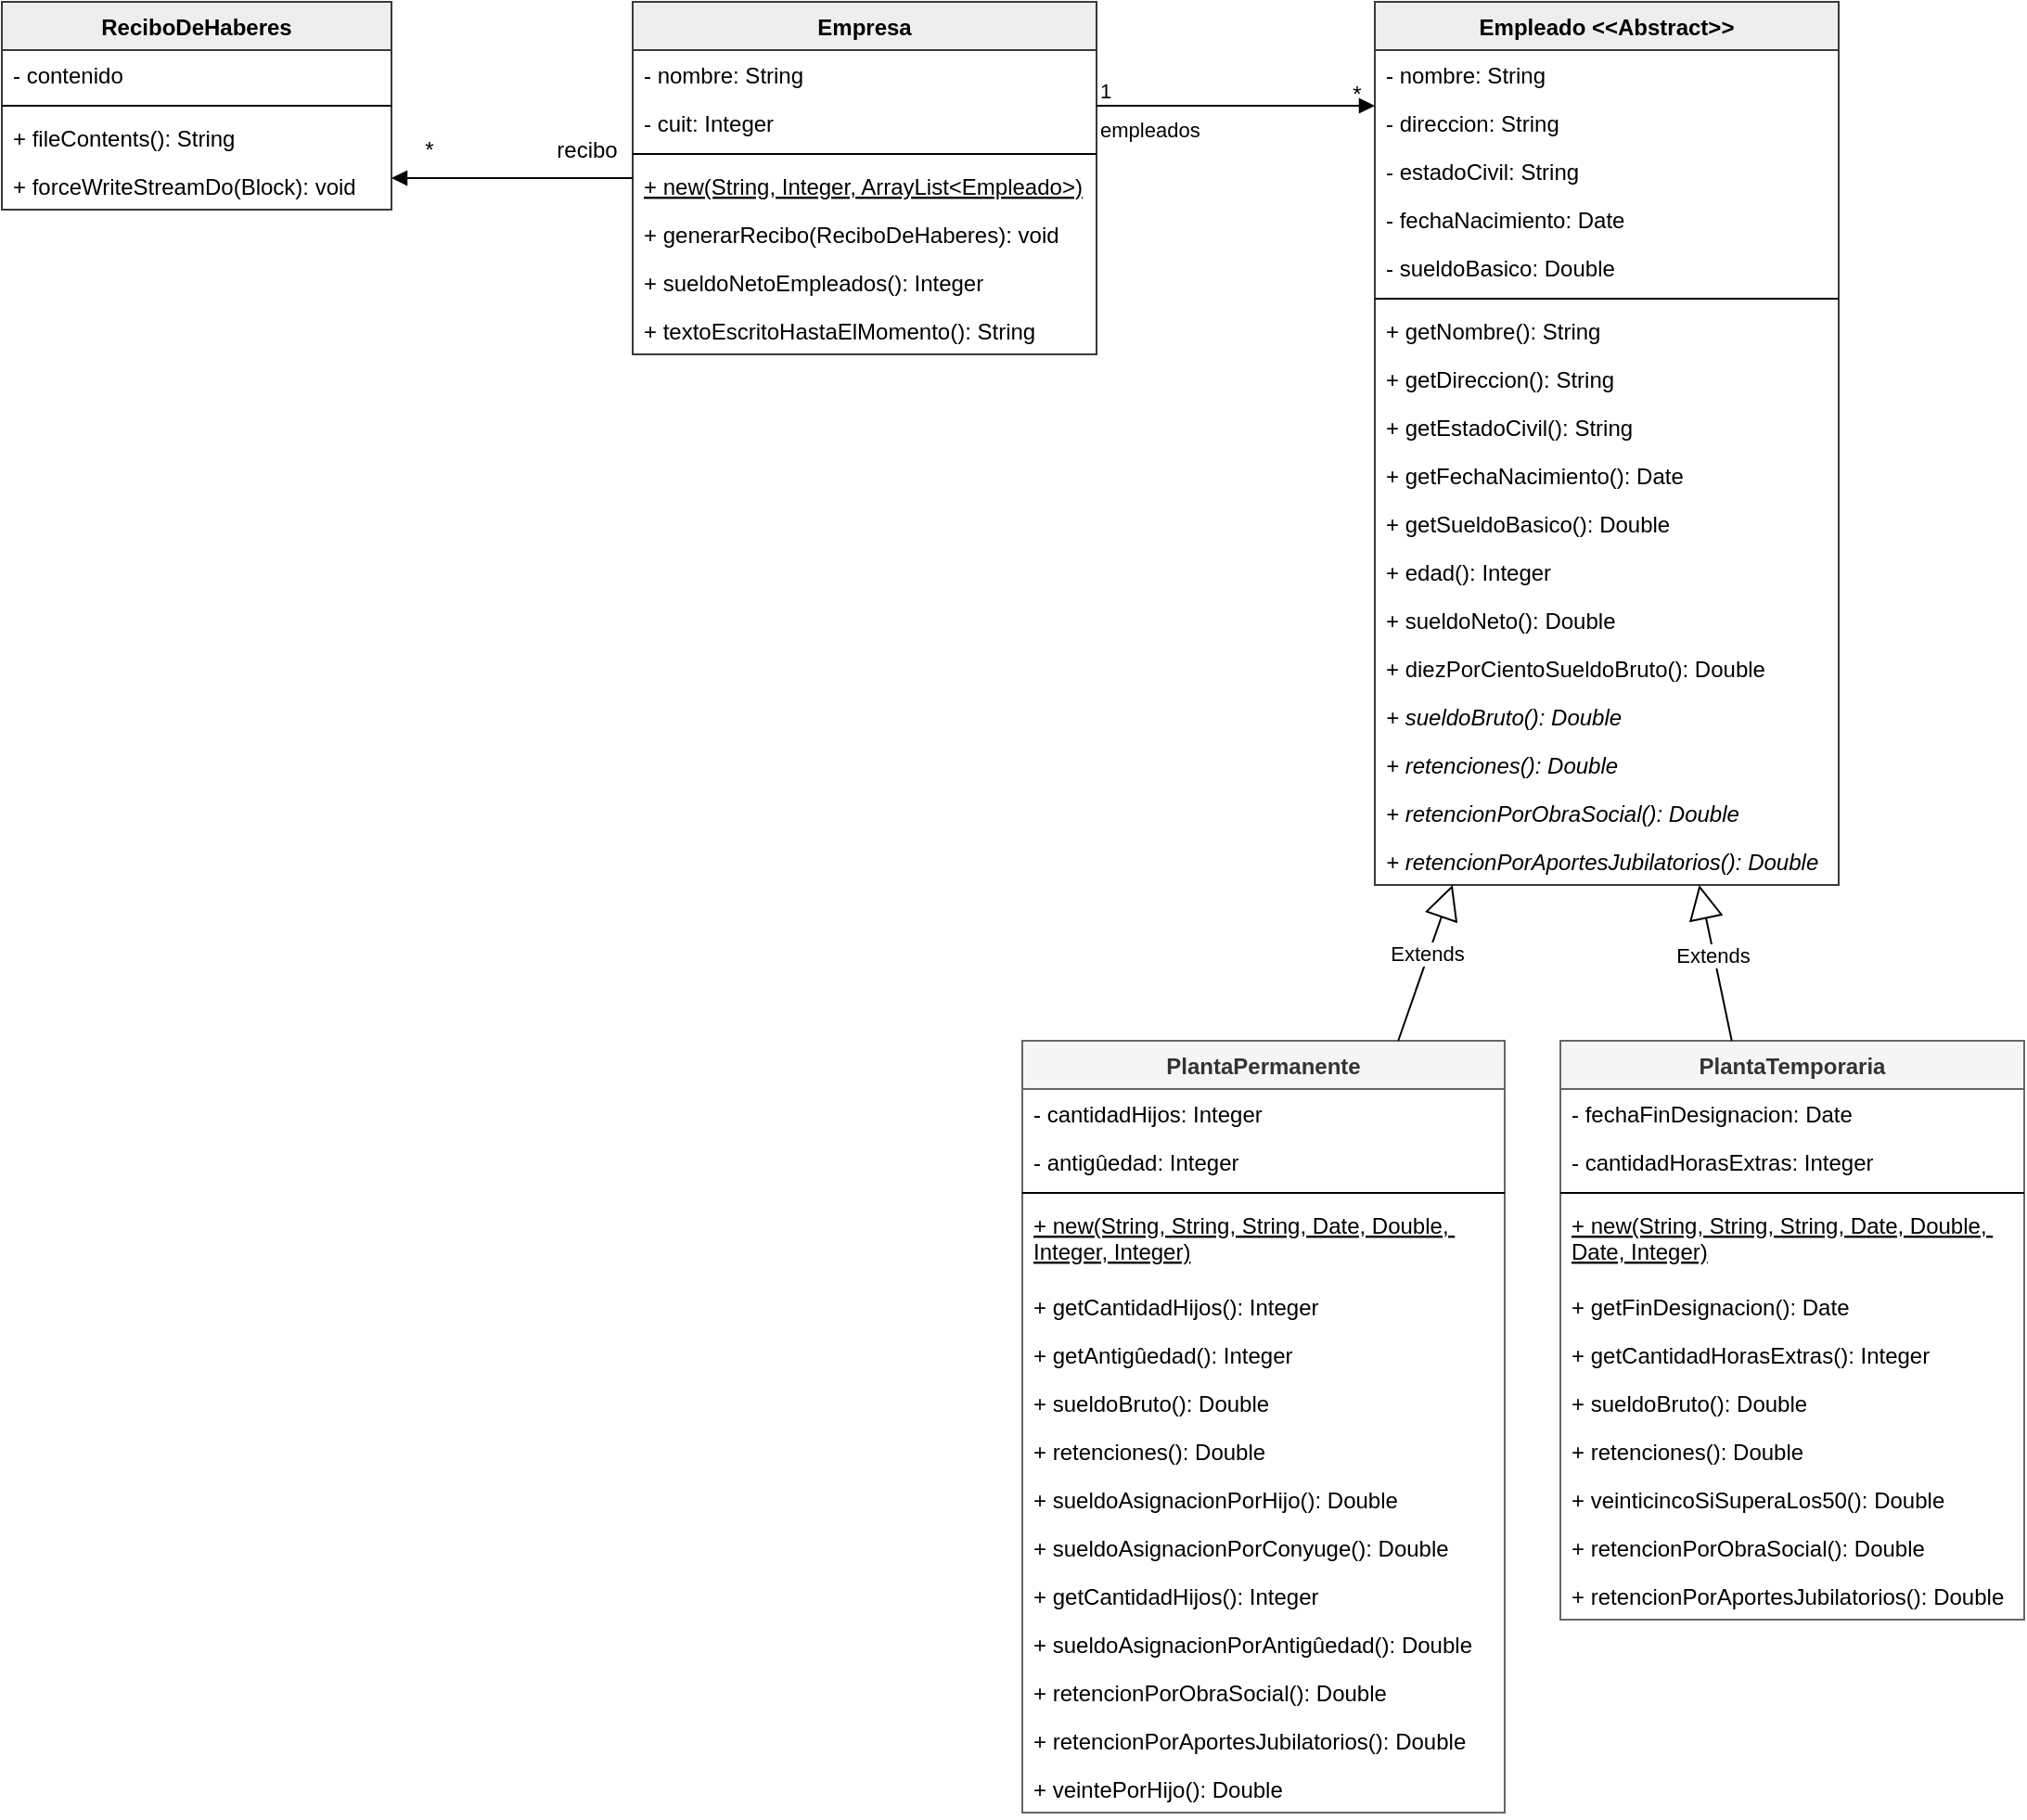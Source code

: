 <mxfile version="14.5.1" type="device"><diagram id="DKc8SUj2LQODpWiQX8D8" name="Página-1"><mxGraphModel dx="1695" dy="511" grid="1" gridSize="10" guides="1" tooltips="1" connect="1" arrows="1" fold="1" page="1" pageScale="1" pageWidth="827" pageHeight="1169" math="0" shadow="0"><root><mxCell id="0"/><mxCell id="1" parent="0"/><mxCell id="F2aKADZw8nXHu81eAL4E-1" value="Empresa" style="swimlane;fontStyle=1;align=center;verticalAlign=top;childLayout=stackLayout;horizontal=1;startSize=26;horizontalStack=0;resizeParent=1;resizeParentMax=0;resizeLast=0;collapsible=1;marginBottom=0;fillColor=#eeeeee;strokeColor=#36393d;" parent="1" vertex="1"><mxGeometry x="40" y="40" width="250" height="190" as="geometry"/></mxCell><mxCell id="F2aKADZw8nXHu81eAL4E-5" value="- nombre: String" style="text;strokeColor=none;fillColor=none;align=left;verticalAlign=top;spacingLeft=4;spacingRight=4;overflow=hidden;rotatable=0;points=[[0,0.5],[1,0.5]];portConstraint=eastwest;" parent="F2aKADZw8nXHu81eAL4E-1" vertex="1"><mxGeometry y="26" width="250" height="26" as="geometry"/></mxCell><mxCell id="F2aKADZw8nXHu81eAL4E-2" value="- cuit: Integer" style="text;strokeColor=none;fillColor=none;align=left;verticalAlign=top;spacingLeft=4;spacingRight=4;overflow=hidden;rotatable=0;points=[[0,0.5],[1,0.5]];portConstraint=eastwest;" parent="F2aKADZw8nXHu81eAL4E-1" vertex="1"><mxGeometry y="52" width="250" height="26" as="geometry"/></mxCell><mxCell id="F2aKADZw8nXHu81eAL4E-3" value="" style="line;strokeWidth=1;fillColor=none;align=left;verticalAlign=middle;spacingTop=-1;spacingLeft=3;spacingRight=3;rotatable=0;labelPosition=right;points=[];portConstraint=eastwest;" parent="F2aKADZw8nXHu81eAL4E-1" vertex="1"><mxGeometry y="78" width="250" height="8" as="geometry"/></mxCell><mxCell id="NlCjvenAN6xk1_KSfX6Q-40" value="+ new(String, Integer, ArrayList&lt;Empleado&gt;)" style="text;strokeColor=none;fillColor=none;align=left;verticalAlign=top;spacingLeft=4;spacingRight=4;overflow=hidden;rotatable=0;points=[[0,0.5],[1,0.5]];portConstraint=eastwest;fontStyle=4" parent="F2aKADZw8nXHu81eAL4E-1" vertex="1"><mxGeometry y="86" width="250" height="26" as="geometry"/></mxCell><mxCell id="NlCjvenAN6xk1_KSfX6Q-41" value="+ generarRecibo(ReciboDeHaberes): void" style="text;strokeColor=none;fillColor=none;align=left;verticalAlign=top;spacingLeft=4;spacingRight=4;overflow=hidden;rotatable=0;points=[[0,0.5],[1,0.5]];portConstraint=eastwest;" parent="F2aKADZw8nXHu81eAL4E-1" vertex="1"><mxGeometry y="112" width="250" height="26" as="geometry"/></mxCell><mxCell id="NlCjvenAN6xk1_KSfX6Q-42" value="+ sueldoNetoEmpleados(): Integer" style="text;strokeColor=none;fillColor=none;align=left;verticalAlign=top;spacingLeft=4;spacingRight=4;overflow=hidden;rotatable=0;points=[[0,0.5],[1,0.5]];portConstraint=eastwest;" parent="F2aKADZw8nXHu81eAL4E-1" vertex="1"><mxGeometry y="138" width="250" height="26" as="geometry"/></mxCell><mxCell id="NlCjvenAN6xk1_KSfX6Q-44" value="+ textoEscritoHastaElMomento(): String" style="text;strokeColor=none;fillColor=none;align=left;verticalAlign=top;spacingLeft=4;spacingRight=4;overflow=hidden;rotatable=0;points=[[0,0.5],[1,0.5]];portConstraint=eastwest;" parent="F2aKADZw8nXHu81eAL4E-1" vertex="1"><mxGeometry y="164" width="250" height="26" as="geometry"/></mxCell><mxCell id="F2aKADZw8nXHu81eAL4E-7" value="Empleado &lt;&lt;Abstract&gt;&gt;" style="swimlane;fontStyle=1;align=center;verticalAlign=top;childLayout=stackLayout;horizontal=1;startSize=26;horizontalStack=0;resizeParent=1;resizeParentMax=0;resizeLast=0;collapsible=1;marginBottom=0;fillColor=#eeeeee;strokeColor=#36393d;" parent="1" vertex="1"><mxGeometry x="440" y="40" width="250" height="476" as="geometry"/></mxCell><mxCell id="F2aKADZw8nXHu81eAL4E-8" value="- nombre: String" style="text;strokeColor=none;fillColor=none;align=left;verticalAlign=top;spacingLeft=4;spacingRight=4;overflow=hidden;rotatable=0;points=[[0,0.5],[1,0.5]];portConstraint=eastwest;" parent="F2aKADZw8nXHu81eAL4E-7" vertex="1"><mxGeometry y="26" width="250" height="26" as="geometry"/></mxCell><mxCell id="F2aKADZw8nXHu81eAL4E-11" value="- direccion: String" style="text;strokeColor=none;fillColor=none;align=left;verticalAlign=top;spacingLeft=4;spacingRight=4;overflow=hidden;rotatable=0;points=[[0,0.5],[1,0.5]];portConstraint=eastwest;" parent="F2aKADZw8nXHu81eAL4E-7" vertex="1"><mxGeometry y="52" width="250" height="26" as="geometry"/></mxCell><mxCell id="F2aKADZw8nXHu81eAL4E-12" value="- estadoCivil: String" style="text;strokeColor=none;fillColor=none;align=left;verticalAlign=top;spacingLeft=4;spacingRight=4;overflow=hidden;rotatable=0;points=[[0,0.5],[1,0.5]];portConstraint=eastwest;" parent="F2aKADZw8nXHu81eAL4E-7" vertex="1"><mxGeometry y="78" width="250" height="26" as="geometry"/></mxCell><mxCell id="F2aKADZw8nXHu81eAL4E-13" value="- fechaNacimiento: Date" style="text;strokeColor=none;fillColor=none;align=left;verticalAlign=top;spacingLeft=4;spacingRight=4;overflow=hidden;rotatable=0;points=[[0,0.5],[1,0.5]];portConstraint=eastwest;" parent="F2aKADZw8nXHu81eAL4E-7" vertex="1"><mxGeometry y="104" width="250" height="26" as="geometry"/></mxCell><mxCell id="F2aKADZw8nXHu81eAL4E-14" value="- sueldoBasico: Double" style="text;strokeColor=none;fillColor=none;align=left;verticalAlign=top;spacingLeft=4;spacingRight=4;overflow=hidden;rotatable=0;points=[[0,0.5],[1,0.5]];portConstraint=eastwest;" parent="F2aKADZw8nXHu81eAL4E-7" vertex="1"><mxGeometry y="130" width="250" height="26" as="geometry"/></mxCell><mxCell id="F2aKADZw8nXHu81eAL4E-9" value="" style="line;strokeWidth=1;fillColor=none;align=left;verticalAlign=middle;spacingTop=-1;spacingLeft=3;spacingRight=3;rotatable=0;labelPosition=right;points=[];portConstraint=eastwest;" parent="F2aKADZw8nXHu81eAL4E-7" vertex="1"><mxGeometry y="156" width="250" height="8" as="geometry"/></mxCell><mxCell id="NlCjvenAN6xk1_KSfX6Q-17" value="+ getNombre(): String" style="text;strokeColor=none;fillColor=none;align=left;verticalAlign=top;spacingLeft=4;spacingRight=4;overflow=hidden;rotatable=0;points=[[0,0.5],[1,0.5]];portConstraint=eastwest;" parent="F2aKADZw8nXHu81eAL4E-7" vertex="1"><mxGeometry y="164" width="250" height="26" as="geometry"/></mxCell><mxCell id="NlCjvenAN6xk1_KSfX6Q-19" value="+ getDireccion(): String" style="text;strokeColor=none;fillColor=none;align=left;verticalAlign=top;spacingLeft=4;spacingRight=4;overflow=hidden;rotatable=0;points=[[0,0.5],[1,0.5]];portConstraint=eastwest;" parent="F2aKADZw8nXHu81eAL4E-7" vertex="1"><mxGeometry y="190" width="250" height="26" as="geometry"/></mxCell><mxCell id="NlCjvenAN6xk1_KSfX6Q-18" value="+ getEstadoCivil(): String" style="text;strokeColor=none;fillColor=none;align=left;verticalAlign=top;spacingLeft=4;spacingRight=4;overflow=hidden;rotatable=0;points=[[0,0.5],[1,0.5]];portConstraint=eastwest;" parent="F2aKADZw8nXHu81eAL4E-7" vertex="1"><mxGeometry y="216" width="250" height="26" as="geometry"/></mxCell><mxCell id="NlCjvenAN6xk1_KSfX6Q-20" value="+ getFechaNacimiento(): Date" style="text;strokeColor=none;fillColor=none;align=left;verticalAlign=top;spacingLeft=4;spacingRight=4;overflow=hidden;rotatable=0;points=[[0,0.5],[1,0.5]];portConstraint=eastwest;" parent="F2aKADZw8nXHu81eAL4E-7" vertex="1"><mxGeometry y="242" width="250" height="26" as="geometry"/></mxCell><mxCell id="NlCjvenAN6xk1_KSfX6Q-21" value="+ getSueldoBasico(): Double" style="text;strokeColor=none;fillColor=none;align=left;verticalAlign=top;spacingLeft=4;spacingRight=4;overflow=hidden;rotatable=0;points=[[0,0.5],[1,0.5]];portConstraint=eastwest;" parent="F2aKADZw8nXHu81eAL4E-7" vertex="1"><mxGeometry y="268" width="250" height="26" as="geometry"/></mxCell><mxCell id="F2aKADZw8nXHu81eAL4E-10" value="+ edad(): Integer" style="text;strokeColor=none;fillColor=none;align=left;verticalAlign=top;spacingLeft=4;spacingRight=4;overflow=hidden;rotatable=0;points=[[0,0.5],[1,0.5]];portConstraint=eastwest;" parent="F2aKADZw8nXHu81eAL4E-7" vertex="1"><mxGeometry y="294" width="250" height="26" as="geometry"/></mxCell><mxCell id="NlCjvenAN6xk1_KSfX6Q-15" value="+ sueldoNeto(): Double" style="text;strokeColor=none;fillColor=none;align=left;verticalAlign=top;spacingLeft=4;spacingRight=4;overflow=hidden;rotatable=0;points=[[0,0.5],[1,0.5]];portConstraint=eastwest;" parent="F2aKADZw8nXHu81eAL4E-7" vertex="1"><mxGeometry y="320" width="250" height="26" as="geometry"/></mxCell><mxCell id="Lm4rHAQqFeO4HGkn5McP-1" value="+ diezPorCientoSueldoBruto(): Double" style="text;strokeColor=none;fillColor=none;align=left;verticalAlign=top;spacingLeft=4;spacingRight=4;overflow=hidden;rotatable=0;points=[[0,0.5],[1,0.5]];portConstraint=eastwest;" vertex="1" parent="F2aKADZw8nXHu81eAL4E-7"><mxGeometry y="346" width="250" height="26" as="geometry"/></mxCell><mxCell id="NlCjvenAN6xk1_KSfX6Q-13" value="+ sueldoBruto(): Double" style="text;strokeColor=none;fillColor=none;align=left;verticalAlign=top;spacingLeft=4;spacingRight=4;overflow=hidden;rotatable=0;points=[[0,0.5],[1,0.5]];portConstraint=eastwest;fontStyle=2" parent="F2aKADZw8nXHu81eAL4E-7" vertex="1"><mxGeometry y="372" width="250" height="26" as="geometry"/></mxCell><mxCell id="NlCjvenAN6xk1_KSfX6Q-14" value="+ retenciones(): Double" style="text;strokeColor=none;fillColor=none;align=left;verticalAlign=top;spacingLeft=4;spacingRight=4;overflow=hidden;rotatable=0;points=[[0,0.5],[1,0.5]];portConstraint=eastwest;fontStyle=2" parent="F2aKADZw8nXHu81eAL4E-7" vertex="1"><mxGeometry y="398" width="250" height="26" as="geometry"/></mxCell><mxCell id="NlCjvenAN6xk1_KSfX6Q-36" value="+ retencionPorObraSocial(): Double" style="text;strokeColor=none;fillColor=none;align=left;verticalAlign=top;spacingLeft=4;spacingRight=4;overflow=hidden;rotatable=0;points=[[0,0.5],[1,0.5]];portConstraint=eastwest;fontStyle=2" parent="F2aKADZw8nXHu81eAL4E-7" vertex="1"><mxGeometry y="424" width="250" height="26" as="geometry"/></mxCell><mxCell id="NlCjvenAN6xk1_KSfX6Q-37" value="+ retencionPorAportesJubilatorios(): Double" style="text;strokeColor=none;fillColor=none;align=left;verticalAlign=top;spacingLeft=4;spacingRight=4;overflow=hidden;rotatable=0;points=[[0,0.5],[1,0.5]];portConstraint=eastwest;fontStyle=2" parent="F2aKADZw8nXHu81eAL4E-7" vertex="1"><mxGeometry y="450" width="250" height="26" as="geometry"/></mxCell><mxCell id="F2aKADZw8nXHu81eAL4E-15" value="PlantaPermanente" style="swimlane;fontStyle=1;align=center;verticalAlign=top;childLayout=stackLayout;horizontal=1;startSize=26;horizontalStack=0;resizeParent=1;resizeParentMax=0;resizeLast=0;collapsible=1;marginBottom=0;fillColor=#f5f5f5;strokeColor=#666666;fontColor=#333333;" parent="1" vertex="1"><mxGeometry x="250" y="600" width="260" height="416" as="geometry"/></mxCell><mxCell id="F2aKADZw8nXHu81eAL4E-16" value="- cantidadHijos: Integer" style="text;strokeColor=none;fillColor=none;align=left;verticalAlign=top;spacingLeft=4;spacingRight=4;overflow=hidden;rotatable=0;points=[[0,0.5],[1,0.5]];portConstraint=eastwest;" parent="F2aKADZw8nXHu81eAL4E-15" vertex="1"><mxGeometry y="26" width="260" height="26" as="geometry"/></mxCell><mxCell id="F2aKADZw8nXHu81eAL4E-25" value="- antigûedad: Integer" style="text;strokeColor=none;fillColor=none;align=left;verticalAlign=top;spacingLeft=4;spacingRight=4;overflow=hidden;rotatable=0;points=[[0,0.5],[1,0.5]];portConstraint=eastwest;" parent="F2aKADZw8nXHu81eAL4E-15" vertex="1"><mxGeometry y="52" width="260" height="26" as="geometry"/></mxCell><mxCell id="F2aKADZw8nXHu81eAL4E-17" value="" style="line;strokeWidth=1;fillColor=none;align=left;verticalAlign=middle;spacingTop=-1;spacingLeft=3;spacingRight=3;rotatable=0;labelPosition=right;points=[];portConstraint=eastwest;" parent="F2aKADZw8nXHu81eAL4E-15" vertex="1"><mxGeometry y="78" width="260" height="8" as="geometry"/></mxCell><mxCell id="Lm4rHAQqFeO4HGkn5McP-2" value="+ new(String, String, String, Date, Double, &#10;Integer, Integer)" style="text;strokeColor=none;fillColor=none;align=left;verticalAlign=top;spacingLeft=4;spacingRight=4;overflow=hidden;rotatable=0;points=[[0,0.5],[1,0.5]];portConstraint=eastwest;fontStyle=4" vertex="1" parent="F2aKADZw8nXHu81eAL4E-15"><mxGeometry y="86" width="260" height="44" as="geometry"/></mxCell><mxCell id="Lm4rHAQqFeO4HGkn5McP-5" value="+ getCantidadHijos(): Integer" style="text;strokeColor=none;fillColor=none;align=left;verticalAlign=top;spacingLeft=4;spacingRight=4;overflow=hidden;rotatable=0;points=[[0,0.5],[1,0.5]];portConstraint=eastwest;fontStyle=0" vertex="1" parent="F2aKADZw8nXHu81eAL4E-15"><mxGeometry y="130" width="260" height="26" as="geometry"/></mxCell><mxCell id="F2aKADZw8nXHu81eAL4E-18" value="+ getAntigûedad(): Integer" style="text;strokeColor=none;fillColor=none;align=left;verticalAlign=top;spacingLeft=4;spacingRight=4;overflow=hidden;rotatable=0;points=[[0,0.5],[1,0.5]];portConstraint=eastwest;" parent="F2aKADZw8nXHu81eAL4E-15" vertex="1"><mxGeometry y="156" width="260" height="26" as="geometry"/></mxCell><mxCell id="NlCjvenAN6xk1_KSfX6Q-22" value="+ sueldoBruto(): Double" style="text;strokeColor=none;fillColor=none;align=left;verticalAlign=top;spacingLeft=4;spacingRight=4;overflow=hidden;rotatable=0;points=[[0,0.5],[1,0.5]];portConstraint=eastwest;fontStyle=0" parent="F2aKADZw8nXHu81eAL4E-15" vertex="1"><mxGeometry y="182" width="260" height="26" as="geometry"/></mxCell><mxCell id="NlCjvenAN6xk1_KSfX6Q-25" value="+ retenciones(): Double" style="text;strokeColor=none;fillColor=none;align=left;verticalAlign=top;spacingLeft=4;spacingRight=4;overflow=hidden;rotatable=0;points=[[0,0.5],[1,0.5]];portConstraint=eastwest;fontStyle=0" parent="F2aKADZw8nXHu81eAL4E-15" vertex="1"><mxGeometry y="208" width="260" height="26" as="geometry"/></mxCell><mxCell id="NlCjvenAN6xk1_KSfX6Q-27" value="+ sueldoAsignacionPorHijo(): Double" style="text;strokeColor=none;fillColor=none;align=left;verticalAlign=top;spacingLeft=4;spacingRight=4;overflow=hidden;rotatable=0;points=[[0,0.5],[1,0.5]];portConstraint=eastwest;" parent="F2aKADZw8nXHu81eAL4E-15" vertex="1"><mxGeometry y="234" width="260" height="26" as="geometry"/></mxCell><mxCell id="F2aKADZw8nXHu81eAL4E-19" value="+ sueldoAsignacionPorConyuge(): Double" style="text;strokeColor=none;fillColor=none;align=left;verticalAlign=top;spacingLeft=4;spacingRight=4;overflow=hidden;rotatable=0;points=[[0,0.5],[1,0.5]];portConstraint=eastwest;" parent="F2aKADZw8nXHu81eAL4E-15" vertex="1"><mxGeometry y="260" width="260" height="26" as="geometry"/></mxCell><mxCell id="Lm4rHAQqFeO4HGkn5McP-6" value="+ getCantidadHijos(): Integer" style="text;strokeColor=none;fillColor=none;align=left;verticalAlign=top;spacingLeft=4;spacingRight=4;overflow=hidden;rotatable=0;points=[[0,0.5],[1,0.5]];portConstraint=eastwest;fontStyle=0" vertex="1" parent="F2aKADZw8nXHu81eAL4E-15"><mxGeometry y="286" width="260" height="26" as="geometry"/></mxCell><mxCell id="NlCjvenAN6xk1_KSfX6Q-28" value="+ sueldoAsignacionPorAntigûedad(): Double" style="text;strokeColor=none;fillColor=none;align=left;verticalAlign=top;spacingLeft=4;spacingRight=4;overflow=hidden;rotatable=0;points=[[0,0.5],[1,0.5]];portConstraint=eastwest;" parent="F2aKADZw8nXHu81eAL4E-15" vertex="1"><mxGeometry y="312" width="260" height="26" as="geometry"/></mxCell><mxCell id="NlCjvenAN6xk1_KSfX6Q-29" value="+ retencionPorObraSocial(): Double" style="text;strokeColor=none;fillColor=none;align=left;verticalAlign=top;spacingLeft=4;spacingRight=4;overflow=hidden;rotatable=0;points=[[0,0.5],[1,0.5]];portConstraint=eastwest;" parent="F2aKADZw8nXHu81eAL4E-15" vertex="1"><mxGeometry y="338" width="260" height="26" as="geometry"/></mxCell><mxCell id="NlCjvenAN6xk1_KSfX6Q-30" value="+ retencionPorAportesJubilatorios(): Double" style="text;strokeColor=none;fillColor=none;align=left;verticalAlign=top;spacingLeft=4;spacingRight=4;overflow=hidden;rotatable=0;points=[[0,0.5],[1,0.5]];portConstraint=eastwest;" parent="F2aKADZw8nXHu81eAL4E-15" vertex="1"><mxGeometry y="364" width="260" height="26" as="geometry"/></mxCell><mxCell id="Lm4rHAQqFeO4HGkn5McP-3" value="+ veintePorHijo(): Double" style="text;strokeColor=none;fillColor=none;align=left;verticalAlign=top;spacingLeft=4;spacingRight=4;overflow=hidden;rotatable=0;points=[[0,0.5],[1,0.5]];portConstraint=eastwest;" vertex="1" parent="F2aKADZw8nXHu81eAL4E-15"><mxGeometry y="390" width="260" height="26" as="geometry"/></mxCell><mxCell id="F2aKADZw8nXHu81eAL4E-20" value="PlantaTemporaria" style="swimlane;fontStyle=1;align=center;verticalAlign=top;childLayout=stackLayout;horizontal=1;startSize=26;horizontalStack=0;resizeParent=1;resizeParentMax=0;resizeLast=0;collapsible=1;marginBottom=0;fillColor=#f5f5f5;strokeColor=#666666;fontColor=#333333;" parent="1" vertex="1"><mxGeometry x="540" y="600" width="250" height="312" as="geometry"/></mxCell><mxCell id="F2aKADZw8nXHu81eAL4E-21" value="- fechaFinDesignacion: Date" style="text;strokeColor=none;fillColor=none;align=left;verticalAlign=top;spacingLeft=4;spacingRight=4;overflow=hidden;rotatable=0;points=[[0,0.5],[1,0.5]];portConstraint=eastwest;" parent="F2aKADZw8nXHu81eAL4E-20" vertex="1"><mxGeometry y="26" width="250" height="26" as="geometry"/></mxCell><mxCell id="F2aKADZw8nXHu81eAL4E-26" value="- cantidadHorasExtras: Integer" style="text;strokeColor=none;fillColor=none;align=left;verticalAlign=top;spacingLeft=4;spacingRight=4;overflow=hidden;rotatable=0;points=[[0,0.5],[1,0.5]];portConstraint=eastwest;" parent="F2aKADZw8nXHu81eAL4E-20" vertex="1"><mxGeometry y="52" width="250" height="26" as="geometry"/></mxCell><mxCell id="F2aKADZw8nXHu81eAL4E-22" value="" style="line;strokeWidth=1;fillColor=none;align=left;verticalAlign=middle;spacingTop=-1;spacingLeft=3;spacingRight=3;rotatable=0;labelPosition=right;points=[];portConstraint=eastwest;" parent="F2aKADZw8nXHu81eAL4E-20" vertex="1"><mxGeometry y="78" width="250" height="8" as="geometry"/></mxCell><mxCell id="Lm4rHAQqFeO4HGkn5McP-4" value="+ new(String, String, String, Date, Double, &#10;Date, Integer)" style="text;strokeColor=none;fillColor=none;align=left;verticalAlign=top;spacingLeft=4;spacingRight=4;overflow=hidden;rotatable=0;points=[[0,0.5],[1,0.5]];portConstraint=eastwest;fontStyle=4" vertex="1" parent="F2aKADZw8nXHu81eAL4E-20"><mxGeometry y="86" width="250" height="44" as="geometry"/></mxCell><mxCell id="NlCjvenAN6xk1_KSfX6Q-34" value="+ getFinDesignacion(): Date" style="text;strokeColor=none;fillColor=none;align=left;verticalAlign=top;spacingLeft=4;spacingRight=4;overflow=hidden;rotatable=0;points=[[0,0.5],[1,0.5]];portConstraint=eastwest;fontStyle=0" parent="F2aKADZw8nXHu81eAL4E-20" vertex="1"><mxGeometry y="130" width="250" height="26" as="geometry"/></mxCell><mxCell id="NlCjvenAN6xk1_KSfX6Q-35" value="+ getCantidadHorasExtras(): Integer" style="text;strokeColor=none;fillColor=none;align=left;verticalAlign=top;spacingLeft=4;spacingRight=4;overflow=hidden;rotatable=0;points=[[0,0.5],[1,0.5]];portConstraint=eastwest;fontStyle=0" parent="F2aKADZw8nXHu81eAL4E-20" vertex="1"><mxGeometry y="156" width="250" height="26" as="geometry"/></mxCell><mxCell id="NlCjvenAN6xk1_KSfX6Q-24" value="+ sueldoBruto(): Double" style="text;strokeColor=none;fillColor=none;align=left;verticalAlign=top;spacingLeft=4;spacingRight=4;overflow=hidden;rotatable=0;points=[[0,0.5],[1,0.5]];portConstraint=eastwest;fontStyle=0" parent="F2aKADZw8nXHu81eAL4E-20" vertex="1"><mxGeometry y="182" width="250" height="26" as="geometry"/></mxCell><mxCell id="NlCjvenAN6xk1_KSfX6Q-26" value="+ retenciones(): Double" style="text;strokeColor=none;fillColor=none;align=left;verticalAlign=top;spacingLeft=4;spacingRight=4;overflow=hidden;rotatable=0;points=[[0,0.5],[1,0.5]];portConstraint=eastwest;fontStyle=0" parent="F2aKADZw8nXHu81eAL4E-20" vertex="1"><mxGeometry y="208" width="250" height="26" as="geometry"/></mxCell><mxCell id="F2aKADZw8nXHu81eAL4E-23" value="+ veinticincoSiSuperaLos50(): Double" style="text;strokeColor=none;fillColor=none;align=left;verticalAlign=top;spacingLeft=4;spacingRight=4;overflow=hidden;rotatable=0;points=[[0,0.5],[1,0.5]];portConstraint=eastwest;" parent="F2aKADZw8nXHu81eAL4E-20" vertex="1"><mxGeometry y="234" width="250" height="26" as="geometry"/></mxCell><mxCell id="F2aKADZw8nXHu81eAL4E-24" value="+ retencionPorObraSocial(): Double" style="text;strokeColor=none;fillColor=none;align=left;verticalAlign=top;spacingLeft=4;spacingRight=4;overflow=hidden;rotatable=0;points=[[0,0.5],[1,0.5]];portConstraint=eastwest;" parent="F2aKADZw8nXHu81eAL4E-20" vertex="1"><mxGeometry y="260" width="250" height="26" as="geometry"/></mxCell><mxCell id="NlCjvenAN6xk1_KSfX6Q-33" value="+ retencionPorAportesJubilatorios(): Double" style="text;strokeColor=none;fillColor=none;align=left;verticalAlign=top;spacingLeft=4;spacingRight=4;overflow=hidden;rotatable=0;points=[[0,0.5],[1,0.5]];portConstraint=eastwest;" parent="F2aKADZw8nXHu81eAL4E-20" vertex="1"><mxGeometry y="286" width="250" height="26" as="geometry"/></mxCell><mxCell id="NlCjvenAN6xk1_KSfX6Q-3" value="Extends" style="endArrow=block;endSize=16;endFill=0;html=1;" parent="1" source="F2aKADZw8nXHu81eAL4E-15" target="F2aKADZw8nXHu81eAL4E-7" edge="1"><mxGeometry x="0.112" y="1" width="160" relative="1" as="geometry"><mxPoint x="520" y="340" as="sourcePoint"/><mxPoint x="490" y="270" as="targetPoint"/><Array as="points"/><mxPoint as="offset"/></mxGeometry></mxCell><mxCell id="NlCjvenAN6xk1_KSfX6Q-9" value="Extends" style="endArrow=block;endSize=16;endFill=0;html=1;" parent="1" source="F2aKADZw8nXHu81eAL4E-20" target="F2aKADZw8nXHu81eAL4E-7" edge="1"><mxGeometry x="0.112" y="1" width="160" relative="1" as="geometry"><mxPoint x="500.08" y="331.932" as="sourcePoint"/><mxPoint x="529.548" y="240" as="targetPoint"/><Array as="points"/><mxPoint as="offset"/></mxGeometry></mxCell><mxCell id="NlCjvenAN6xk1_KSfX6Q-10" value="empleados" style="endArrow=block;endFill=1;html=1;edgeStyle=orthogonalEdgeStyle;align=left;verticalAlign=top;" parent="1" source="F2aKADZw8nXHu81eAL4E-1" target="F2aKADZw8nXHu81eAL4E-7" edge="1"><mxGeometry x="-1" relative="1" as="geometry"><mxPoint x="330" y="210" as="sourcePoint"/><mxPoint x="490" y="210" as="targetPoint"/><Array as="points"><mxPoint x="410" y="96"/><mxPoint x="410" y="96"/></Array></mxGeometry></mxCell><mxCell id="NlCjvenAN6xk1_KSfX6Q-11" value="1" style="edgeLabel;resizable=0;html=1;align=left;verticalAlign=bottom;" parent="NlCjvenAN6xk1_KSfX6Q-10" connectable="0" vertex="1"><mxGeometry x="-1" relative="1" as="geometry"/></mxCell><mxCell id="NlCjvenAN6xk1_KSfX6Q-12" value="*" style="text;html=1;align=center;verticalAlign=middle;resizable=0;points=[];autosize=1;" parent="1" vertex="1"><mxGeometry x="420" y="80" width="20" height="20" as="geometry"/></mxCell><mxCell id="NlCjvenAN6xk1_KSfX6Q-45" value="ReciboDeHaberes" style="swimlane;fontStyle=1;align=center;verticalAlign=top;childLayout=stackLayout;horizontal=1;startSize=26;horizontalStack=0;resizeParent=1;resizeParentMax=0;resizeLast=0;collapsible=1;marginBottom=0;fillColor=#eeeeee;strokeColor=#36393d;" parent="1" vertex="1"><mxGeometry x="-300" y="40" width="210" height="112" as="geometry"/></mxCell><mxCell id="NlCjvenAN6xk1_KSfX6Q-52" value="- contenido" style="text;strokeColor=none;fillColor=none;align=left;verticalAlign=top;spacingLeft=4;spacingRight=4;overflow=hidden;rotatable=0;points=[[0,0.5],[1,0.5]];portConstraint=eastwest;" parent="NlCjvenAN6xk1_KSfX6Q-45" vertex="1"><mxGeometry y="26" width="210" height="26" as="geometry"/></mxCell><mxCell id="NlCjvenAN6xk1_KSfX6Q-47" value="" style="line;strokeWidth=1;fillColor=none;align=left;verticalAlign=middle;spacingTop=-1;spacingLeft=3;spacingRight=3;rotatable=0;labelPosition=right;points=[];portConstraint=eastwest;" parent="NlCjvenAN6xk1_KSfX6Q-45" vertex="1"><mxGeometry y="52" width="210" height="8" as="geometry"/></mxCell><mxCell id="NlCjvenAN6xk1_KSfX6Q-58" value="+ fileContents(): String" style="text;strokeColor=none;fillColor=none;align=left;verticalAlign=top;spacingLeft=4;spacingRight=4;overflow=hidden;rotatable=0;points=[[0,0.5],[1,0.5]];portConstraint=eastwest;" parent="NlCjvenAN6xk1_KSfX6Q-45" vertex="1"><mxGeometry y="60" width="210" height="26" as="geometry"/></mxCell><mxCell id="NlCjvenAN6xk1_KSfX6Q-61" value="+ forceWriteStreamDo(Block): void" style="text;strokeColor=none;fillColor=none;align=left;verticalAlign=top;spacingLeft=4;spacingRight=4;overflow=hidden;rotatable=0;points=[[0,0.5],[1,0.5]];portConstraint=eastwest;" parent="NlCjvenAN6xk1_KSfX6Q-45" vertex="1"><mxGeometry y="86" width="210" height="26" as="geometry"/></mxCell><mxCell id="NlCjvenAN6xk1_KSfX6Q-53" value="" style="endArrow=block;endFill=1;html=1;edgeStyle=orthogonalEdgeStyle;align=left;verticalAlign=top;" parent="1" source="F2aKADZw8nXHu81eAL4E-1" target="NlCjvenAN6xk1_KSfX6Q-45" edge="1"><mxGeometry x="-1" relative="1" as="geometry"><mxPoint x="30" y="180" as="sourcePoint"/><mxPoint x="-40" y="195" as="targetPoint"/><Array as="points"><mxPoint x="-20" y="135"/><mxPoint x="-20" y="135"/></Array></mxGeometry></mxCell><mxCell id="NlCjvenAN6xk1_KSfX6Q-55" value="recibo" style="text;html=1;align=center;verticalAlign=middle;resizable=0;points=[];autosize=1;" parent="1" vertex="1"><mxGeometry x="-10" y="110" width="50" height="20" as="geometry"/></mxCell><mxCell id="NlCjvenAN6xk1_KSfX6Q-56" value="*" style="text;html=1;align=center;verticalAlign=middle;resizable=0;points=[];autosize=1;" parent="1" vertex="1"><mxGeometry x="-80" y="110" width="20" height="20" as="geometry"/></mxCell></root></mxGraphModel></diagram></mxfile>